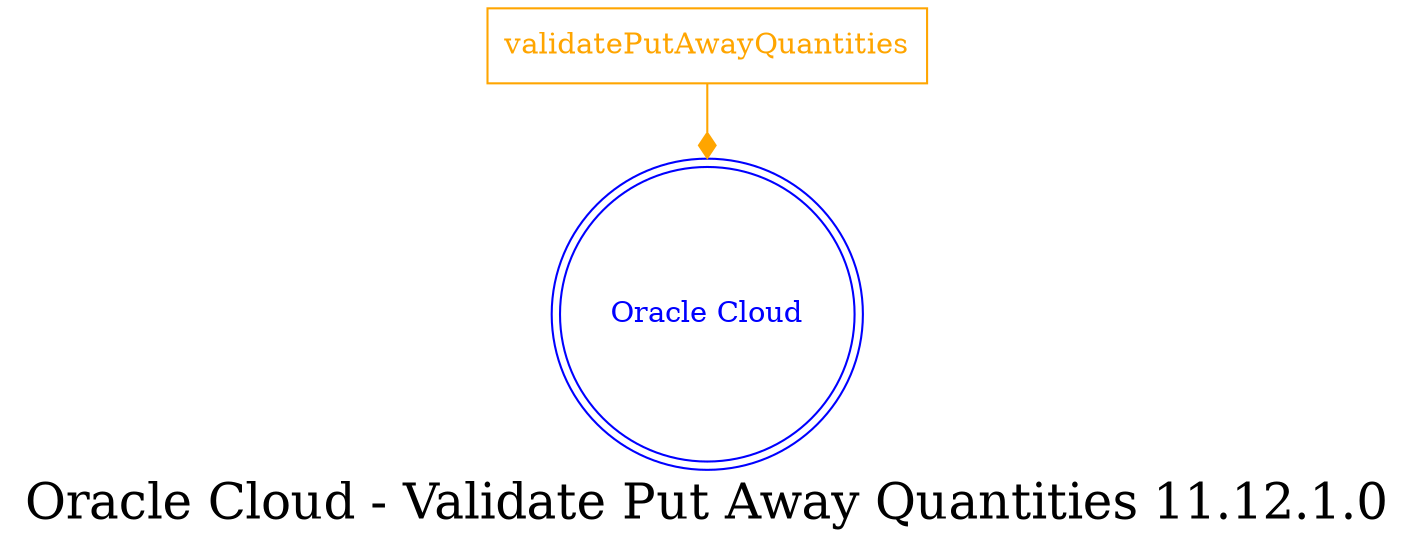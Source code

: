 digraph LexiconGraph {
graph[label="Oracle Cloud - Validate Put Away Quantities 11.12.1.0", fontsize=24]
splines=true
"Oracle Cloud" [color=blue, fontcolor=blue, shape=doublecircle]
"validatePutAwayQuantities" [color=orange, fontcolor=orange, shape=box]
"validatePutAwayQuantities" -> "Oracle Cloud" [color=orange, fontcolor=orange, arrowhead=diamond, arrowtail=none]
}
